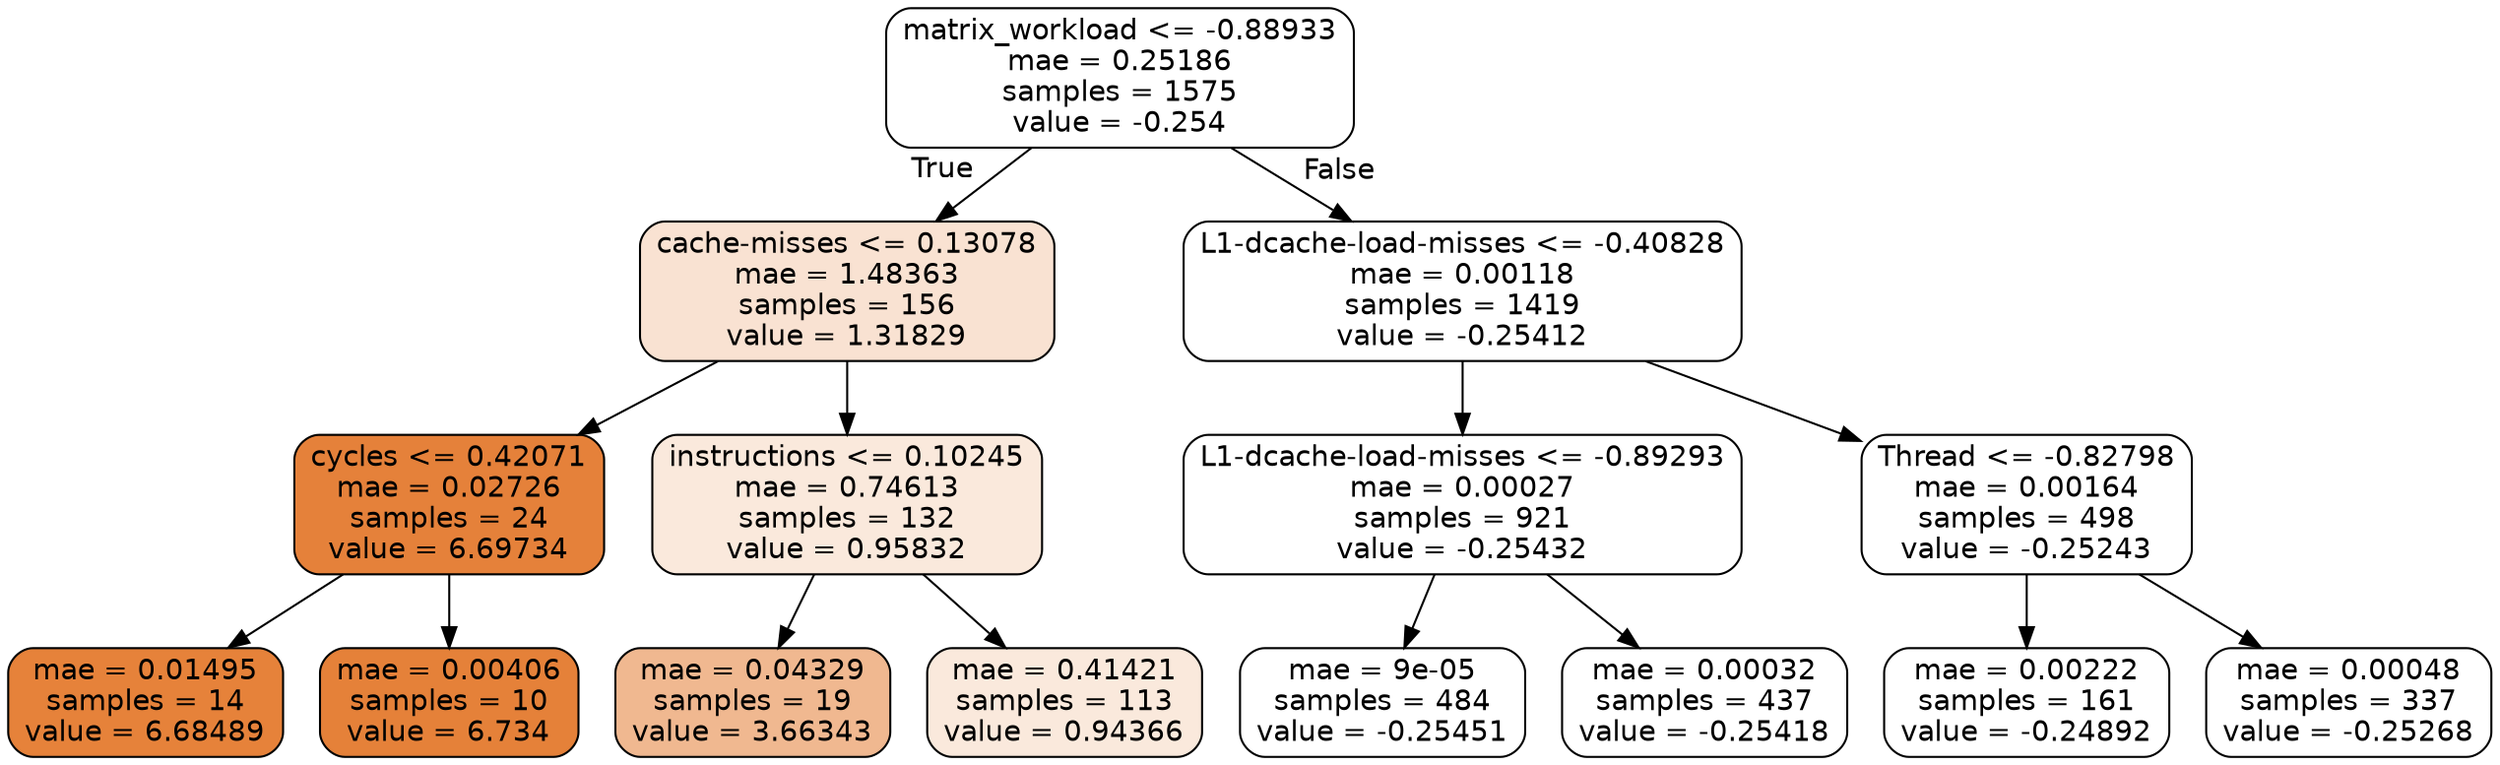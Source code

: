 digraph Tree {
node [shape=box, style="filled, rounded", color="black", fontname=helvetica] ;
edge [fontname=helvetica] ;
0 [label="matrix_workload <= -0.88933\nmae = 0.25186\nsamples = 1575\nvalue = -0.254", fillcolor="#e5813900"] ;
1 [label="cache-misses <= 0.13078\nmae = 1.48363\nsamples = 156\nvalue = 1.31829", fillcolor="#e5813939"] ;
0 -> 1 [labeldistance=2.5, labelangle=45, headlabel="True"] ;
2 [label="cycles <= 0.42071\nmae = 0.02726\nsamples = 24\nvalue = 6.69734", fillcolor="#e58139fe"] ;
1 -> 2 ;
3 [label="mae = 0.01495\nsamples = 14\nvalue = 6.68489", fillcolor="#e58139fd"] ;
2 -> 3 ;
4 [label="mae = 0.00406\nsamples = 10\nvalue = 6.734", fillcolor="#e58139ff"] ;
2 -> 4 ;
5 [label="instructions <= 0.10245\nmae = 0.74613\nsamples = 132\nvalue = 0.95832", fillcolor="#e581392c"] ;
1 -> 5 ;
6 [label="mae = 0.04329\nsamples = 19\nvalue = 3.66343", fillcolor="#e581398f"] ;
5 -> 6 ;
7 [label="mae = 0.41421\nsamples = 113\nvalue = 0.94366", fillcolor="#e581392c"] ;
5 -> 7 ;
8 [label="L1-dcache-load-misses <= -0.40828\nmae = 0.00118\nsamples = 1419\nvalue = -0.25412", fillcolor="#e5813900"] ;
0 -> 8 [labeldistance=2.5, labelangle=-45, headlabel="False"] ;
9 [label="L1-dcache-load-misses <= -0.89293\nmae = 0.00027\nsamples = 921\nvalue = -0.25432", fillcolor="#e5813900"] ;
8 -> 9 ;
10 [label="mae = 9e-05\nsamples = 484\nvalue = -0.25451", fillcolor="#e5813900"] ;
9 -> 10 ;
11 [label="mae = 0.00032\nsamples = 437\nvalue = -0.25418", fillcolor="#e5813900"] ;
9 -> 11 ;
12 [label="Thread <= -0.82798\nmae = 0.00164\nsamples = 498\nvalue = -0.25243", fillcolor="#e5813900"] ;
8 -> 12 ;
13 [label="mae = 0.00222\nsamples = 161\nvalue = -0.24892", fillcolor="#e5813900"] ;
12 -> 13 ;
14 [label="mae = 0.00048\nsamples = 337\nvalue = -0.25268", fillcolor="#e5813900"] ;
12 -> 14 ;
}